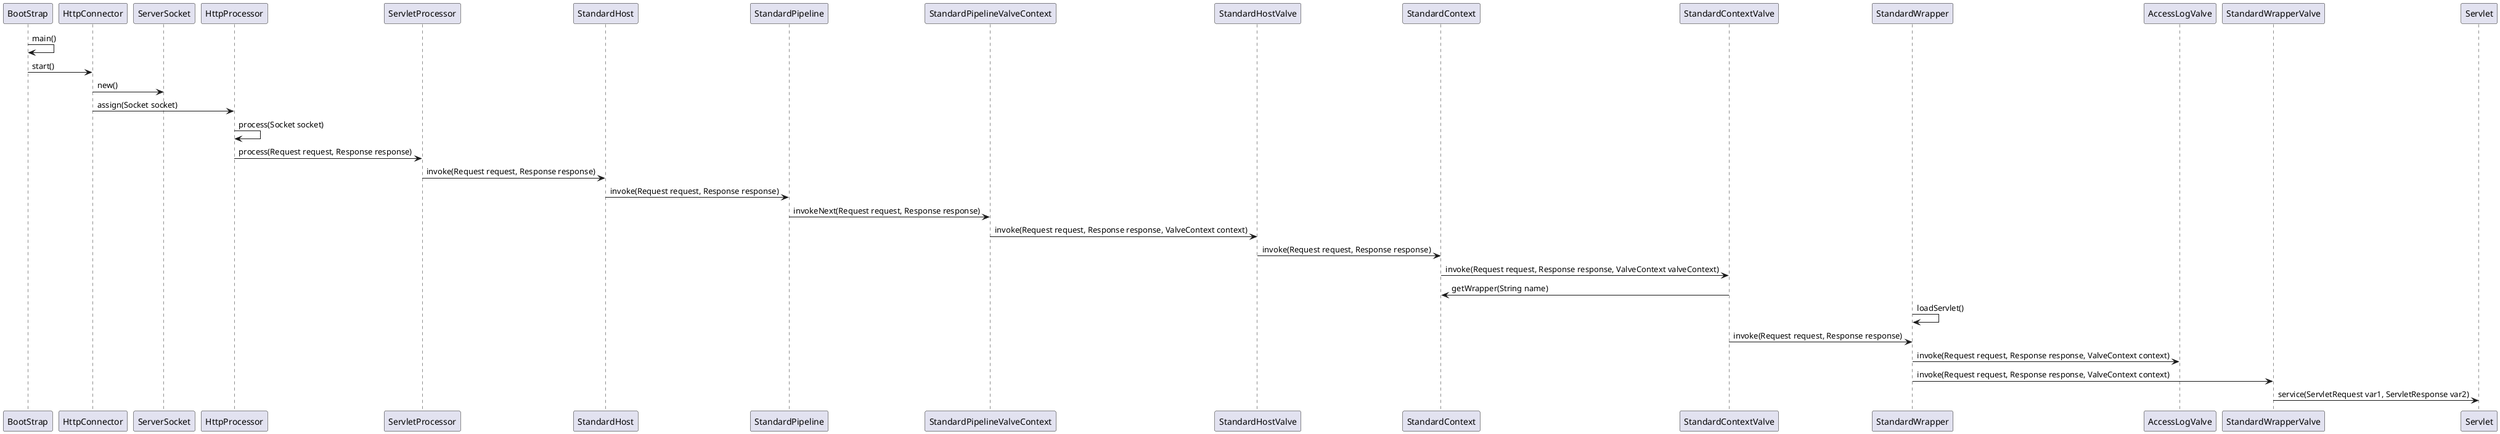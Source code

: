 @startuml Tomcat_seq

BootStrap -> BootStrap : main()
BootStrap -> HttpConnector : start()
HttpConnector -> ServerSocket : new()
HttpConnector -> HttpProcessor : assign(Socket socket)
HttpProcessor -> HttpProcessor : process(Socket socket)
HttpProcessor -> ServletProcessor : process(Request request, Response response)
ServletProcessor -> StandardHost : invoke(Request request, Response response)
StandardHost -> StandardPipeline : invoke(Request request, Response response)
StandardPipeline -> StandardPipelineValveContext : invokeNext(Request request, Response response)
StandardPipelineValveContext -> StandardHostValve : invoke(Request request, Response response, ValveContext context)
StandardHostValve -> StandardContext : invoke(Request request, Response response)
StandardContext -> StandardContextValve : invoke(Request request, Response response, ValveContext valveContext)
StandardContextValve -> StandardContext : getWrapper(String name)
StandardWrapper -> StandardWrapper : loadServlet()
StandardContextValve -> StandardWrapper : invoke(Request request, Response response)
StandardWrapper -> AccessLogValve : invoke(Request request, Response response, ValveContext context)
StandardWrapper -> StandardWrapperValve : invoke(Request request, Response response, ValveContext context)
StandardWrapperValve -> Servlet : service(ServletRequest var1, ServletResponse var2)



@enduml
